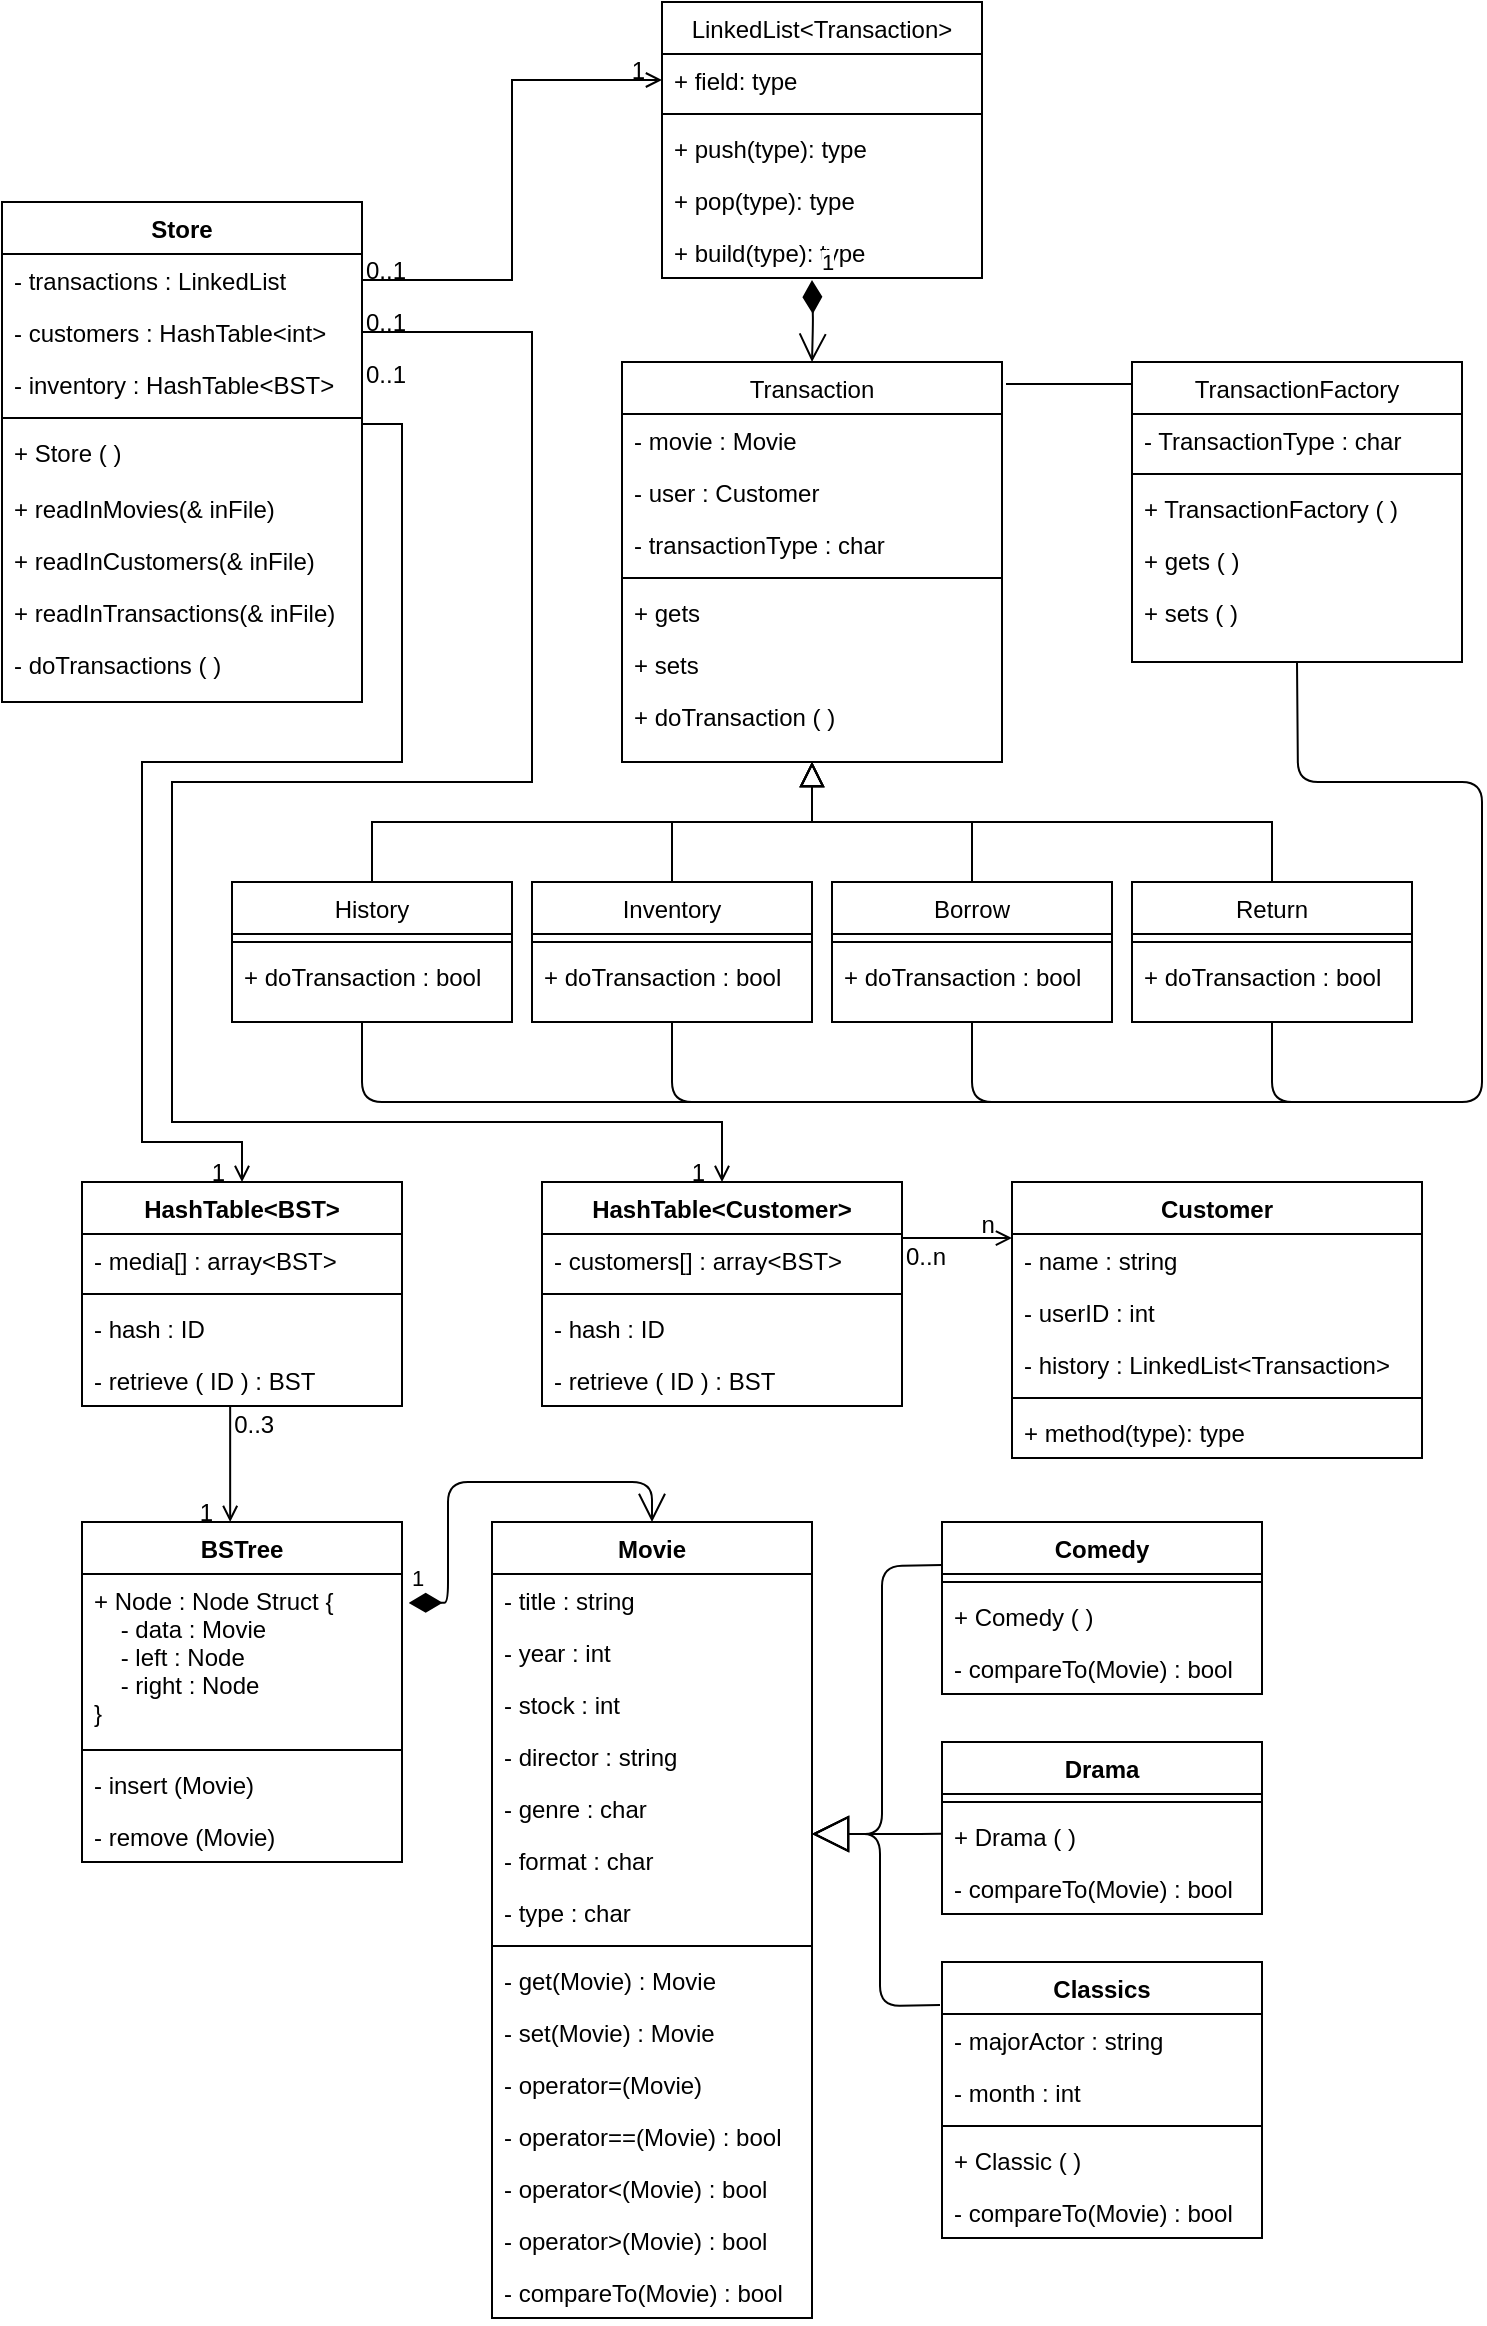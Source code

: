<mxfile version="12.7.4" type="github">
  <diagram id="C5RBs43oDa-KdzZeNtuy" name="Page-1">
    <mxGraphModel dx="985" dy="-503" grid="1" gridSize="10" guides="1" tooltips="1" connect="1" arrows="1" fold="1" page="1" pageScale="1" pageWidth="827" pageHeight="1169" math="0" shadow="0">
      <root>
        <mxCell id="WIyWlLk6GJQsqaUBKTNV-0" />
        <mxCell id="WIyWlLk6GJQsqaUBKTNV-1" parent="WIyWlLk6GJQsqaUBKTNV-0" />
        <mxCell id="VO69o7CRef01QfNxVuK8-0" value="Store" style="swimlane;fontStyle=1;align=center;verticalAlign=top;childLayout=stackLayout;horizontal=1;startSize=26;horizontalStack=0;resizeParent=1;resizeLast=0;collapsible=1;marginBottom=0;rounded=0;shadow=0;strokeWidth=1;" vertex="1" parent="WIyWlLk6GJQsqaUBKTNV-1">
          <mxGeometry x="60" y="1290" width="180" height="250" as="geometry">
            <mxRectangle x="230" y="140" width="160" height="26" as="alternateBounds" />
          </mxGeometry>
        </mxCell>
        <mxCell id="VO69o7CRef01QfNxVuK8-1" value="- transactions : LinkedList" style="text;align=left;verticalAlign=top;spacingLeft=4;spacingRight=4;overflow=hidden;rotatable=0;points=[[0,0.5],[1,0.5]];portConstraint=eastwest;" vertex="1" parent="VO69o7CRef01QfNxVuK8-0">
          <mxGeometry y="26" width="180" height="26" as="geometry" />
        </mxCell>
        <mxCell id="VO69o7CRef01QfNxVuK8-2" value="- customers : HashTable&lt;int&gt;" style="text;align=left;verticalAlign=top;spacingLeft=4;spacingRight=4;overflow=hidden;rotatable=0;points=[[0,0.5],[1,0.5]];portConstraint=eastwest;rounded=0;shadow=0;html=0;" vertex="1" parent="VO69o7CRef01QfNxVuK8-0">
          <mxGeometry y="52" width="180" height="26" as="geometry" />
        </mxCell>
        <mxCell id="VO69o7CRef01QfNxVuK8-3" value="- inventory : HashTable&lt;BST&gt;" style="text;align=left;verticalAlign=top;spacingLeft=4;spacingRight=4;overflow=hidden;rotatable=0;points=[[0,0.5],[1,0.5]];portConstraint=eastwest;rounded=0;shadow=0;html=0;" vertex="1" parent="VO69o7CRef01QfNxVuK8-0">
          <mxGeometry y="78" width="180" height="26" as="geometry" />
        </mxCell>
        <mxCell id="VO69o7CRef01QfNxVuK8-4" value="" style="line;html=1;strokeWidth=1;align=left;verticalAlign=middle;spacingTop=-1;spacingLeft=3;spacingRight=3;rotatable=0;labelPosition=right;points=[];portConstraint=eastwest;" vertex="1" parent="VO69o7CRef01QfNxVuK8-0">
          <mxGeometry y="104" width="180" height="8" as="geometry" />
        </mxCell>
        <mxCell id="VO69o7CRef01QfNxVuK8-5" value="+ Store ( )" style="text;align=left;verticalAlign=top;spacingLeft=4;spacingRight=4;overflow=hidden;rotatable=0;points=[[0,0.5],[1,0.5]];portConstraint=eastwest;" vertex="1" parent="VO69o7CRef01QfNxVuK8-0">
          <mxGeometry y="112" width="180" height="28" as="geometry" />
        </mxCell>
        <mxCell id="VO69o7CRef01QfNxVuK8-6" value="+ readInMovies(&amp; inFile)" style="text;strokeColor=none;fillColor=none;align=left;verticalAlign=top;spacingLeft=4;spacingRight=4;overflow=hidden;rotatable=0;points=[[0,0.5],[1,0.5]];portConstraint=eastwest;" vertex="1" parent="VO69o7CRef01QfNxVuK8-0">
          <mxGeometry y="140" width="180" height="26" as="geometry" />
        </mxCell>
        <mxCell id="VO69o7CRef01QfNxVuK8-7" value="+ readInCustomers(&amp; inFile)" style="text;strokeColor=none;fillColor=none;align=left;verticalAlign=top;spacingLeft=4;spacingRight=4;overflow=hidden;rotatable=0;points=[[0,0.5],[1,0.5]];portConstraint=eastwest;" vertex="1" parent="VO69o7CRef01QfNxVuK8-0">
          <mxGeometry y="166" width="180" height="26" as="geometry" />
        </mxCell>
        <mxCell id="VO69o7CRef01QfNxVuK8-8" value="+ readInTransactions(&amp; inFile)" style="text;strokeColor=none;fillColor=none;align=left;verticalAlign=top;spacingLeft=4;spacingRight=4;overflow=hidden;rotatable=0;points=[[0,0.5],[1,0.5]];portConstraint=eastwest;" vertex="1" parent="VO69o7CRef01QfNxVuK8-0">
          <mxGeometry y="192" width="180" height="26" as="geometry" />
        </mxCell>
        <mxCell id="VO69o7CRef01QfNxVuK8-9" value="- doTransactions ( )" style="text;strokeColor=none;fillColor=none;align=left;verticalAlign=top;spacingLeft=4;spacingRight=4;overflow=hidden;rotatable=0;points=[[0,0.5],[1,0.5]];portConstraint=eastwest;" vertex="1" parent="VO69o7CRef01QfNxVuK8-0">
          <mxGeometry y="218" width="180" height="26" as="geometry" />
        </mxCell>
        <mxCell id="VO69o7CRef01QfNxVuK8-10" value="History" style="swimlane;fontStyle=0;align=center;verticalAlign=top;childLayout=stackLayout;horizontal=1;startSize=26;horizontalStack=0;resizeParent=1;resizeLast=0;collapsible=1;marginBottom=0;rounded=0;shadow=0;strokeWidth=1;" vertex="1" parent="WIyWlLk6GJQsqaUBKTNV-1">
          <mxGeometry x="175" y="1630" width="140" height="70" as="geometry">
            <mxRectangle x="340" y="380" width="170" height="26" as="alternateBounds" />
          </mxGeometry>
        </mxCell>
        <mxCell id="VO69o7CRef01QfNxVuK8-11" value="" style="line;html=1;strokeWidth=1;align=left;verticalAlign=middle;spacingTop=-1;spacingLeft=3;spacingRight=3;rotatable=0;labelPosition=right;points=[];portConstraint=eastwest;" vertex="1" parent="VO69o7CRef01QfNxVuK8-10">
          <mxGeometry y="26" width="140" height="8" as="geometry" />
        </mxCell>
        <mxCell id="VO69o7CRef01QfNxVuK8-12" value="+ doTransaction : bool" style="text;strokeColor=none;fillColor=none;align=left;verticalAlign=top;spacingLeft=4;spacingRight=4;overflow=hidden;rotatable=0;points=[[0,0.5],[1,0.5]];portConstraint=eastwest;fontColor=#000000;" vertex="1" parent="VO69o7CRef01QfNxVuK8-10">
          <mxGeometry y="34" width="140" height="26" as="geometry" />
        </mxCell>
        <mxCell id="VO69o7CRef01QfNxVuK8-13" value="" style="endArrow=block;endSize=10;endFill=0;shadow=0;strokeWidth=1;rounded=0;edgeStyle=elbowEdgeStyle;elbow=vertical;exitX=0.5;exitY=0;exitDx=0;exitDy=0;entryX=0.5;entryY=1;entryDx=0;entryDy=0;" edge="1" parent="WIyWlLk6GJQsqaUBKTNV-1" source="VO69o7CRef01QfNxVuK8-10" target="VO69o7CRef01QfNxVuK8-14">
          <mxGeometry width="160" relative="1" as="geometry">
            <mxPoint x="250" y="1553" as="sourcePoint" />
            <mxPoint x="721" y="1631" as="targetPoint" />
            <Array as="points">
              <mxPoint x="350" y="1600" />
            </Array>
          </mxGeometry>
        </mxCell>
        <mxCell id="VO69o7CRef01QfNxVuK8-14" value="Transaction" style="swimlane;fontStyle=0;align=center;verticalAlign=top;childLayout=stackLayout;horizontal=1;startSize=26;horizontalStack=0;resizeParent=1;resizeLast=0;collapsible=1;marginBottom=0;rounded=0;shadow=0;strokeWidth=1;" vertex="1" parent="WIyWlLk6GJQsqaUBKTNV-1">
          <mxGeometry x="370" y="1370" width="190" height="200" as="geometry">
            <mxRectangle x="500" y="120" width="160" height="26" as="alternateBounds" />
          </mxGeometry>
        </mxCell>
        <mxCell id="VO69o7CRef01QfNxVuK8-15" value="- movie : Movie" style="text;strokeColor=none;fillColor=none;align=left;verticalAlign=top;spacingLeft=4;spacingRight=4;overflow=hidden;rotatable=0;points=[[0,0.5],[1,0.5]];portConstraint=eastwest;fontColor=#000000;" vertex="1" parent="VO69o7CRef01QfNxVuK8-14">
          <mxGeometry y="26" width="190" height="26" as="geometry" />
        </mxCell>
        <mxCell id="VO69o7CRef01QfNxVuK8-16" value="- user : Customer" style="text;strokeColor=none;fillColor=none;align=left;verticalAlign=top;spacingLeft=4;spacingRight=4;overflow=hidden;rotatable=0;points=[[0,0.5],[1,0.5]];portConstraint=eastwest;fontColor=#000000;" vertex="1" parent="VO69o7CRef01QfNxVuK8-14">
          <mxGeometry y="52" width="190" height="26" as="geometry" />
        </mxCell>
        <mxCell id="VO69o7CRef01QfNxVuK8-17" value="- transactionType : char" style="text;strokeColor=none;fillColor=none;align=left;verticalAlign=top;spacingLeft=4;spacingRight=4;overflow=hidden;rotatable=0;points=[[0,0.5],[1,0.5]];portConstraint=eastwest;fontColor=#000000;" vertex="1" parent="VO69o7CRef01QfNxVuK8-14">
          <mxGeometry y="78" width="190" height="26" as="geometry" />
        </mxCell>
        <mxCell id="VO69o7CRef01QfNxVuK8-18" value="" style="line;html=1;strokeWidth=1;align=left;verticalAlign=middle;spacingTop=-1;spacingLeft=3;spacingRight=3;rotatable=0;labelPosition=right;points=[];portConstraint=eastwest;" vertex="1" parent="VO69o7CRef01QfNxVuK8-14">
          <mxGeometry y="104" width="190" height="8" as="geometry" />
        </mxCell>
        <mxCell id="VO69o7CRef01QfNxVuK8-19" value="+ gets" style="text;strokeColor=none;fillColor=none;align=left;verticalAlign=top;spacingLeft=4;spacingRight=4;overflow=hidden;rotatable=0;points=[[0,0.5],[1,0.5]];portConstraint=eastwest;" vertex="1" parent="VO69o7CRef01QfNxVuK8-14">
          <mxGeometry y="112" width="190" height="26" as="geometry" />
        </mxCell>
        <mxCell id="VO69o7CRef01QfNxVuK8-20" value="+ sets" style="text;strokeColor=none;fillColor=none;align=left;verticalAlign=top;spacingLeft=4;spacingRight=4;overflow=hidden;rotatable=0;points=[[0,0.5],[1,0.5]];portConstraint=eastwest;" vertex="1" parent="VO69o7CRef01QfNxVuK8-14">
          <mxGeometry y="138" width="190" height="26" as="geometry" />
        </mxCell>
        <mxCell id="VO69o7CRef01QfNxVuK8-21" value="+ doTransaction ( )" style="text;strokeColor=none;fillColor=none;align=left;verticalAlign=top;spacingLeft=4;spacingRight=4;overflow=hidden;rotatable=0;points=[[0,0.5],[1,0.5]];portConstraint=eastwest;" vertex="1" parent="VO69o7CRef01QfNxVuK8-14">
          <mxGeometry y="164" width="190" height="26" as="geometry" />
        </mxCell>
        <mxCell id="VO69o7CRef01QfNxVuK8-22" value="" style="endArrow=open;shadow=0;strokeWidth=1;strokeColor=#000000;rounded=0;endFill=1;edgeStyle=orthogonalEdgeStyle;elbow=vertical;entryX=0;entryY=0.5;entryDx=0;entryDy=0;exitX=1;exitY=0.5;exitDx=0;exitDy=0;" edge="1" parent="WIyWlLk6GJQsqaUBKTNV-1" source="VO69o7CRef01QfNxVuK8-1" target="VO69o7CRef01QfNxVuK8-26">
          <mxGeometry x="0.5" y="41" relative="1" as="geometry">
            <mxPoint x="420" y="1372" as="sourcePoint" />
            <mxPoint x="580" y="1372" as="targetPoint" />
            <mxPoint x="-40" y="32" as="offset" />
          </mxGeometry>
        </mxCell>
        <mxCell id="VO69o7CRef01QfNxVuK8-23" value="0..1" style="resizable=0;align=left;verticalAlign=bottom;labelBackgroundColor=none;fontSize=12;" connectable="0" vertex="1" parent="VO69o7CRef01QfNxVuK8-22">
          <mxGeometry x="-1" relative="1" as="geometry">
            <mxPoint y="4" as="offset" />
          </mxGeometry>
        </mxCell>
        <mxCell id="VO69o7CRef01QfNxVuK8-24" value="1" style="resizable=0;align=right;verticalAlign=bottom;labelBackgroundColor=none;fontSize=12;" connectable="0" vertex="1" parent="VO69o7CRef01QfNxVuK8-22">
          <mxGeometry x="1" relative="1" as="geometry">
            <mxPoint x="-7" y="4" as="offset" />
          </mxGeometry>
        </mxCell>
        <mxCell id="VO69o7CRef01QfNxVuK8-25" value="LinkedList&lt;Transaction&gt;" style="swimlane;fontStyle=0;align=center;verticalAlign=top;childLayout=stackLayout;horizontal=1;startSize=26;horizontalStack=0;resizeParent=1;resizeParentMax=0;resizeLast=0;collapsible=1;marginBottom=0;" vertex="1" parent="WIyWlLk6GJQsqaUBKTNV-1">
          <mxGeometry x="390" y="1190" width="160" height="138" as="geometry" />
        </mxCell>
        <mxCell id="VO69o7CRef01QfNxVuK8-26" value="+ field: type" style="text;strokeColor=none;fillColor=none;align=left;verticalAlign=top;spacingLeft=4;spacingRight=4;overflow=hidden;rotatable=0;points=[[0,0.5],[1,0.5]];portConstraint=eastwest;" vertex="1" parent="VO69o7CRef01QfNxVuK8-25">
          <mxGeometry y="26" width="160" height="26" as="geometry" />
        </mxCell>
        <mxCell id="VO69o7CRef01QfNxVuK8-27" value="" style="line;strokeWidth=1;fillColor=none;align=left;verticalAlign=middle;spacingTop=-1;spacingLeft=3;spacingRight=3;rotatable=0;labelPosition=right;points=[];portConstraint=eastwest;" vertex="1" parent="VO69o7CRef01QfNxVuK8-25">
          <mxGeometry y="52" width="160" height="8" as="geometry" />
        </mxCell>
        <mxCell id="VO69o7CRef01QfNxVuK8-28" value="+ push(type): type" style="text;strokeColor=none;fillColor=none;align=left;verticalAlign=top;spacingLeft=4;spacingRight=4;overflow=hidden;rotatable=0;points=[[0,0.5],[1,0.5]];portConstraint=eastwest;" vertex="1" parent="VO69o7CRef01QfNxVuK8-25">
          <mxGeometry y="60" width="160" height="26" as="geometry" />
        </mxCell>
        <mxCell id="VO69o7CRef01QfNxVuK8-29" value="+ pop(type): type" style="text;strokeColor=none;fillColor=none;align=left;verticalAlign=top;spacingLeft=4;spacingRight=4;overflow=hidden;rotatable=0;points=[[0,0.5],[1,0.5]];portConstraint=eastwest;" vertex="1" parent="VO69o7CRef01QfNxVuK8-25">
          <mxGeometry y="86" width="160" height="26" as="geometry" />
        </mxCell>
        <mxCell id="VO69o7CRef01QfNxVuK8-30" value="+ build(type): type" style="text;strokeColor=none;fillColor=none;align=left;verticalAlign=top;spacingLeft=4;spacingRight=4;overflow=hidden;rotatable=0;points=[[0,0.5],[1,0.5]];portConstraint=eastwest;" vertex="1" parent="VO69o7CRef01QfNxVuK8-25">
          <mxGeometry y="112" width="160" height="26" as="geometry" />
        </mxCell>
        <mxCell id="VO69o7CRef01QfNxVuK8-31" value="Inventory" style="swimlane;fontStyle=0;align=center;verticalAlign=top;childLayout=stackLayout;horizontal=1;startSize=26;horizontalStack=0;resizeParent=1;resizeLast=0;collapsible=1;marginBottom=0;rounded=0;shadow=0;strokeWidth=1;" vertex="1" parent="WIyWlLk6GJQsqaUBKTNV-1">
          <mxGeometry x="325" y="1630" width="140" height="70" as="geometry">
            <mxRectangle x="340" y="380" width="170" height="26" as="alternateBounds" />
          </mxGeometry>
        </mxCell>
        <mxCell id="VO69o7CRef01QfNxVuK8-32" value="" style="line;html=1;strokeWidth=1;align=left;verticalAlign=middle;spacingTop=-1;spacingLeft=3;spacingRight=3;rotatable=0;labelPosition=right;points=[];portConstraint=eastwest;" vertex="1" parent="VO69o7CRef01QfNxVuK8-31">
          <mxGeometry y="26" width="140" height="8" as="geometry" />
        </mxCell>
        <mxCell id="VO69o7CRef01QfNxVuK8-33" value="+ doTransaction : bool" style="text;strokeColor=none;fillColor=none;align=left;verticalAlign=top;spacingLeft=4;spacingRight=4;overflow=hidden;rotatable=0;points=[[0,0.5],[1,0.5]];portConstraint=eastwest;fontColor=#000000;" vertex="1" parent="VO69o7CRef01QfNxVuK8-31">
          <mxGeometry y="34" width="140" height="26" as="geometry" />
        </mxCell>
        <mxCell id="VO69o7CRef01QfNxVuK8-34" value="Borrow" style="swimlane;fontStyle=0;align=center;verticalAlign=top;childLayout=stackLayout;horizontal=1;startSize=26;horizontalStack=0;resizeParent=1;resizeLast=0;collapsible=1;marginBottom=0;rounded=0;shadow=0;strokeWidth=1;" vertex="1" parent="WIyWlLk6GJQsqaUBKTNV-1">
          <mxGeometry x="475" y="1630" width="140" height="70" as="geometry">
            <mxRectangle x="340" y="380" width="170" height="26" as="alternateBounds" />
          </mxGeometry>
        </mxCell>
        <mxCell id="VO69o7CRef01QfNxVuK8-35" value="" style="line;html=1;strokeWidth=1;align=left;verticalAlign=middle;spacingTop=-1;spacingLeft=3;spacingRight=3;rotatable=0;labelPosition=right;points=[];portConstraint=eastwest;" vertex="1" parent="VO69o7CRef01QfNxVuK8-34">
          <mxGeometry y="26" width="140" height="8" as="geometry" />
        </mxCell>
        <mxCell id="VO69o7CRef01QfNxVuK8-36" value="+ doTransaction : bool" style="text;strokeColor=none;fillColor=none;align=left;verticalAlign=top;spacingLeft=4;spacingRight=4;overflow=hidden;rotatable=0;points=[[0,0.5],[1,0.5]];portConstraint=eastwest;fontColor=#000000;" vertex="1" parent="VO69o7CRef01QfNxVuK8-34">
          <mxGeometry y="34" width="140" height="26" as="geometry" />
        </mxCell>
        <mxCell id="VO69o7CRef01QfNxVuK8-37" value="Return" style="swimlane;fontStyle=0;align=center;verticalAlign=top;childLayout=stackLayout;horizontal=1;startSize=26;horizontalStack=0;resizeParent=1;resizeLast=0;collapsible=1;marginBottom=0;rounded=0;shadow=0;strokeWidth=1;" vertex="1" parent="WIyWlLk6GJQsqaUBKTNV-1">
          <mxGeometry x="625" y="1630" width="140" height="70" as="geometry">
            <mxRectangle x="340" y="380" width="170" height="26" as="alternateBounds" />
          </mxGeometry>
        </mxCell>
        <mxCell id="VO69o7CRef01QfNxVuK8-38" value="" style="line;html=1;strokeWidth=1;align=left;verticalAlign=middle;spacingTop=-1;spacingLeft=3;spacingRight=3;rotatable=0;labelPosition=right;points=[];portConstraint=eastwest;" vertex="1" parent="VO69o7CRef01QfNxVuK8-37">
          <mxGeometry y="26" width="140" height="8" as="geometry" />
        </mxCell>
        <mxCell id="VO69o7CRef01QfNxVuK8-39" value="+ doTransaction : bool" style="text;strokeColor=none;fillColor=none;align=left;verticalAlign=top;spacingLeft=4;spacingRight=4;overflow=hidden;rotatable=0;points=[[0,0.5],[1,0.5]];portConstraint=eastwest;fontColor=#000000;" vertex="1" parent="VO69o7CRef01QfNxVuK8-37">
          <mxGeometry y="34" width="140" height="26" as="geometry" />
        </mxCell>
        <mxCell id="VO69o7CRef01QfNxVuK8-40" value="" style="endArrow=block;endSize=10;endFill=0;shadow=0;strokeWidth=1;rounded=0;edgeStyle=elbowEdgeStyle;elbow=vertical;exitX=0.5;exitY=0;exitDx=0;exitDy=0;entryX=0.5;entryY=1;entryDx=0;entryDy=0;" edge="1" parent="WIyWlLk6GJQsqaUBKTNV-1" source="VO69o7CRef01QfNxVuK8-34" target="VO69o7CRef01QfNxVuK8-14">
          <mxGeometry width="160" relative="1" as="geometry">
            <mxPoint x="255" y="1820" as="sourcePoint" />
            <mxPoint x="470" y="1710" as="targetPoint" />
            <Array as="points">
              <mxPoint x="500" y="1600" />
            </Array>
          </mxGeometry>
        </mxCell>
        <mxCell id="VO69o7CRef01QfNxVuK8-41" value="" style="endArrow=block;endSize=10;endFill=0;shadow=0;strokeWidth=1;rounded=0;edgeStyle=elbowEdgeStyle;elbow=vertical;exitX=0.5;exitY=0;exitDx=0;exitDy=0;entryX=0.5;entryY=1;entryDx=0;entryDy=0;" edge="1" parent="WIyWlLk6GJQsqaUBKTNV-1" source="VO69o7CRef01QfNxVuK8-31" target="VO69o7CRef01QfNxVuK8-14">
          <mxGeometry width="160" relative="1" as="geometry">
            <mxPoint x="340" y="1810" as="sourcePoint" />
            <mxPoint x="565" y="1700" as="targetPoint" />
            <Array as="points">
              <mxPoint x="430" y="1600" />
            </Array>
          </mxGeometry>
        </mxCell>
        <mxCell id="VO69o7CRef01QfNxVuK8-42" value="" style="endArrow=block;endSize=10;endFill=0;shadow=0;strokeWidth=1;rounded=0;edgeStyle=elbowEdgeStyle;elbow=vertical;entryX=0.5;entryY=1;entryDx=0;entryDy=0;" edge="1" parent="WIyWlLk6GJQsqaUBKTNV-1" source="VO69o7CRef01QfNxVuK8-37" target="VO69o7CRef01QfNxVuK8-14">
          <mxGeometry width="160" relative="1" as="geometry">
            <mxPoint x="490" y="1810" as="sourcePoint" />
            <mxPoint x="565" y="1700" as="targetPoint" />
            <Array as="points">
              <mxPoint x="570" y="1600" />
            </Array>
          </mxGeometry>
        </mxCell>
        <mxCell id="VO69o7CRef01QfNxVuK8-43" value="TransactionFactory" style="swimlane;fontStyle=0;align=center;verticalAlign=top;childLayout=stackLayout;horizontal=1;startSize=26;horizontalStack=0;resizeParent=1;resizeLast=0;collapsible=1;marginBottom=0;rounded=0;shadow=0;strokeWidth=1;" vertex="1" parent="WIyWlLk6GJQsqaUBKTNV-1">
          <mxGeometry x="625" y="1370" width="165" height="150" as="geometry">
            <mxRectangle x="500" y="120" width="160" height="26" as="alternateBounds" />
          </mxGeometry>
        </mxCell>
        <mxCell id="VO69o7CRef01QfNxVuK8-44" value="- TransactionType : char" style="text;strokeColor=none;fillColor=none;align=left;verticalAlign=top;spacingLeft=4;spacingRight=4;overflow=hidden;rotatable=0;points=[[0,0.5],[1,0.5]];portConstraint=eastwest;fontColor=#000000;" vertex="1" parent="VO69o7CRef01QfNxVuK8-43">
          <mxGeometry y="26" width="165" height="26" as="geometry" />
        </mxCell>
        <mxCell id="VO69o7CRef01QfNxVuK8-45" value="" style="line;html=1;strokeWidth=1;align=left;verticalAlign=middle;spacingTop=-1;spacingLeft=3;spacingRight=3;rotatable=0;labelPosition=right;points=[];portConstraint=eastwest;" vertex="1" parent="VO69o7CRef01QfNxVuK8-43">
          <mxGeometry y="52" width="165" height="8" as="geometry" />
        </mxCell>
        <mxCell id="VO69o7CRef01QfNxVuK8-46" value="+ TransactionFactory ( )" style="text;strokeColor=none;fillColor=none;align=left;verticalAlign=top;spacingLeft=4;spacingRight=4;overflow=hidden;rotatable=0;points=[[0,0.5],[1,0.5]];portConstraint=eastwest;" vertex="1" parent="VO69o7CRef01QfNxVuK8-43">
          <mxGeometry y="60" width="165" height="26" as="geometry" />
        </mxCell>
        <mxCell id="VO69o7CRef01QfNxVuK8-47" value="+ gets ( ) " style="text;strokeColor=none;fillColor=none;align=left;verticalAlign=top;spacingLeft=4;spacingRight=4;overflow=hidden;rotatable=0;points=[[0,0.5],[1,0.5]];portConstraint=eastwest;" vertex="1" parent="VO69o7CRef01QfNxVuK8-43">
          <mxGeometry y="86" width="165" height="26" as="geometry" />
        </mxCell>
        <mxCell id="VO69o7CRef01QfNxVuK8-48" value="+ sets ( ) " style="text;strokeColor=none;fillColor=none;align=left;verticalAlign=top;spacingLeft=4;spacingRight=4;overflow=hidden;rotatable=0;points=[[0,0.5],[1,0.5]];portConstraint=eastwest;" vertex="1" parent="VO69o7CRef01QfNxVuK8-43">
          <mxGeometry y="112" width="165" height="26" as="geometry" />
        </mxCell>
        <mxCell id="VO69o7CRef01QfNxVuK8-49" value="1" style="endArrow=open;html=1;endSize=12;startArrow=diamondThin;startSize=14;startFill=1;edgeStyle=orthogonalEdgeStyle;align=left;verticalAlign=bottom;fontColor=#000000;entryX=0.5;entryY=0;entryDx=0;entryDy=0;" edge="1" parent="WIyWlLk6GJQsqaUBKTNV-1" target="VO69o7CRef01QfNxVuK8-14">
          <mxGeometry x="-1" y="3" relative="1" as="geometry">
            <mxPoint x="465" y="1329" as="sourcePoint" />
            <mxPoint x="580" y="1440" as="targetPoint" />
          </mxGeometry>
        </mxCell>
        <mxCell id="VO69o7CRef01QfNxVuK8-50" value="" style="endArrow=none;html=1;fontColor=#000000;exitX=0.5;exitY=1;exitDx=0;exitDy=0;entryX=0.5;entryY=1;entryDx=0;entryDy=0;endFill=0;" edge="1" parent="WIyWlLk6GJQsqaUBKTNV-1" source="VO69o7CRef01QfNxVuK8-37" target="VO69o7CRef01QfNxVuK8-43">
          <mxGeometry width="50" height="50" relative="1" as="geometry">
            <mxPoint x="480" y="1750" as="sourcePoint" />
            <mxPoint x="530" y="1700" as="targetPoint" />
            <Array as="points">
              <mxPoint x="695" y="1740" />
              <mxPoint x="800" y="1740" />
              <mxPoint x="800" y="1580" />
              <mxPoint x="750" y="1580" />
              <mxPoint x="708" y="1580" />
            </Array>
          </mxGeometry>
        </mxCell>
        <mxCell id="VO69o7CRef01QfNxVuK8-51" value="" style="endArrow=none;html=1;fontColor=#000000;exitX=0.5;exitY=1;exitDx=0;exitDy=0;" edge="1" parent="WIyWlLk6GJQsqaUBKTNV-1" source="VO69o7CRef01QfNxVuK8-34">
          <mxGeometry width="50" height="50" relative="1" as="geometry">
            <mxPoint x="480" y="1750" as="sourcePoint" />
            <mxPoint x="720" y="1740" as="targetPoint" />
            <Array as="points">
              <mxPoint x="545" y="1740" />
            </Array>
          </mxGeometry>
        </mxCell>
        <mxCell id="VO69o7CRef01QfNxVuK8-52" value="" style="endArrow=none;html=1;fontColor=#000000;exitX=0.5;exitY=1;exitDx=0;exitDy=0;" edge="1" parent="WIyWlLk6GJQsqaUBKTNV-1" source="VO69o7CRef01QfNxVuK8-31">
          <mxGeometry width="50" height="50" relative="1" as="geometry">
            <mxPoint x="400" y="1840" as="sourcePoint" />
            <mxPoint x="570" y="1740" as="targetPoint" />
            <Array as="points">
              <mxPoint x="395" y="1740" />
              <mxPoint x="480" y="1740" />
            </Array>
          </mxGeometry>
        </mxCell>
        <mxCell id="VO69o7CRef01QfNxVuK8-53" value="" style="endArrow=none;html=1;fontColor=#000000;" edge="1" parent="WIyWlLk6GJQsqaUBKTNV-1">
          <mxGeometry width="50" height="50" relative="1" as="geometry">
            <mxPoint x="240" y="1700" as="sourcePoint" />
            <mxPoint x="415" y="1740" as="targetPoint" />
            <Array as="points">
              <mxPoint x="240" y="1740" />
            </Array>
          </mxGeometry>
        </mxCell>
        <mxCell id="VO69o7CRef01QfNxVuK8-54" value="" style="endArrow=none;html=1;fontColor=#000000;entryX=0;entryY=0.073;entryDx=0;entryDy=0;entryPerimeter=0;" edge="1" parent="WIyWlLk6GJQsqaUBKTNV-1" target="VO69o7CRef01QfNxVuK8-43">
          <mxGeometry width="50" height="50" relative="1" as="geometry">
            <mxPoint x="562" y="1381" as="sourcePoint" />
            <mxPoint x="530" y="1520" as="targetPoint" />
          </mxGeometry>
        </mxCell>
        <mxCell id="VO69o7CRef01QfNxVuK8-55" value="BSTree" style="swimlane;fontStyle=1;align=center;verticalAlign=top;childLayout=stackLayout;horizontal=1;startSize=26;horizontalStack=0;resizeParent=1;resizeParentMax=0;resizeLast=0;collapsible=1;marginBottom=0;" vertex="1" parent="WIyWlLk6GJQsqaUBKTNV-1">
          <mxGeometry x="100" y="1950" width="160" height="170" as="geometry" />
        </mxCell>
        <mxCell id="VO69o7CRef01QfNxVuK8-56" value="+ Node : Node Struct {&#xa;    - data : Movie&#xa;    - left : Node&#xa;    - right : Node&#xa;}" style="text;strokeColor=none;fillColor=none;align=left;verticalAlign=top;spacingLeft=4;spacingRight=4;overflow=hidden;rotatable=0;points=[[0,0.5],[1,0.5]];portConstraint=eastwest;" vertex="1" parent="VO69o7CRef01QfNxVuK8-55">
          <mxGeometry y="26" width="160" height="84" as="geometry" />
        </mxCell>
        <mxCell id="VO69o7CRef01QfNxVuK8-57" value="" style="line;strokeWidth=1;fillColor=none;align=left;verticalAlign=middle;spacingTop=-1;spacingLeft=3;spacingRight=3;rotatable=0;labelPosition=right;points=[];portConstraint=eastwest;" vertex="1" parent="VO69o7CRef01QfNxVuK8-55">
          <mxGeometry y="110" width="160" height="8" as="geometry" />
        </mxCell>
        <mxCell id="VO69o7CRef01QfNxVuK8-58" value="- insert (Movie)" style="text;strokeColor=none;fillColor=none;align=left;verticalAlign=top;spacingLeft=4;spacingRight=4;overflow=hidden;rotatable=0;points=[[0,0.5],[1,0.5]];portConstraint=eastwest;" vertex="1" parent="VO69o7CRef01QfNxVuK8-55">
          <mxGeometry y="118" width="160" height="26" as="geometry" />
        </mxCell>
        <mxCell id="VO69o7CRef01QfNxVuK8-59" value="- remove (Movie)" style="text;strokeColor=none;fillColor=none;align=left;verticalAlign=top;spacingLeft=4;spacingRight=4;overflow=hidden;rotatable=0;points=[[0,0.5],[1,0.5]];portConstraint=eastwest;" vertex="1" parent="VO69o7CRef01QfNxVuK8-55">
          <mxGeometry y="144" width="160" height="26" as="geometry" />
        </mxCell>
        <mxCell id="VO69o7CRef01QfNxVuK8-60" value="HashTable&lt;BST&gt;" style="swimlane;fontStyle=1;align=center;verticalAlign=top;childLayout=stackLayout;horizontal=1;startSize=26;horizontalStack=0;resizeParent=1;resizeParentMax=0;resizeLast=0;collapsible=1;marginBottom=0;" vertex="1" parent="WIyWlLk6GJQsqaUBKTNV-1">
          <mxGeometry x="100" y="1780" width="160" height="112" as="geometry" />
        </mxCell>
        <mxCell id="VO69o7CRef01QfNxVuK8-61" value="- media[] : array&lt;BST&gt;" style="text;strokeColor=none;fillColor=none;align=left;verticalAlign=top;spacingLeft=4;spacingRight=4;overflow=hidden;rotatable=0;points=[[0,0.5],[1,0.5]];portConstraint=eastwest;" vertex="1" parent="VO69o7CRef01QfNxVuK8-60">
          <mxGeometry y="26" width="160" height="26" as="geometry" />
        </mxCell>
        <mxCell id="VO69o7CRef01QfNxVuK8-62" value="" style="line;strokeWidth=1;fillColor=none;align=left;verticalAlign=middle;spacingTop=-1;spacingLeft=3;spacingRight=3;rotatable=0;labelPosition=right;points=[];portConstraint=eastwest;" vertex="1" parent="VO69o7CRef01QfNxVuK8-60">
          <mxGeometry y="52" width="160" height="8" as="geometry" />
        </mxCell>
        <mxCell id="VO69o7CRef01QfNxVuK8-63" value="- hash : ID" style="text;strokeColor=none;fillColor=none;align=left;verticalAlign=top;spacingLeft=4;spacingRight=4;overflow=hidden;rotatable=0;points=[[0,0.5],[1,0.5]];portConstraint=eastwest;" vertex="1" parent="VO69o7CRef01QfNxVuK8-60">
          <mxGeometry y="60" width="160" height="26" as="geometry" />
        </mxCell>
        <mxCell id="VO69o7CRef01QfNxVuK8-64" value="- retrieve ( ID ) : BST" style="text;strokeColor=none;fillColor=none;align=left;verticalAlign=top;spacingLeft=4;spacingRight=4;overflow=hidden;rotatable=0;points=[[0,0.5],[1,0.5]];portConstraint=eastwest;" vertex="1" parent="VO69o7CRef01QfNxVuK8-60">
          <mxGeometry y="86" width="160" height="26" as="geometry" />
        </mxCell>
        <mxCell id="VO69o7CRef01QfNxVuK8-65" value="Movie" style="swimlane;fontStyle=1;align=center;verticalAlign=top;childLayout=stackLayout;horizontal=1;startSize=26;horizontalStack=0;resizeParent=1;resizeParentMax=0;resizeLast=0;collapsible=1;marginBottom=0;" vertex="1" parent="WIyWlLk6GJQsqaUBKTNV-1">
          <mxGeometry x="305" y="1950" width="160" height="398" as="geometry" />
        </mxCell>
        <mxCell id="VO69o7CRef01QfNxVuK8-66" value="- title : string" style="text;strokeColor=none;fillColor=none;align=left;verticalAlign=top;spacingLeft=4;spacingRight=4;overflow=hidden;rotatable=0;points=[[0,0.5],[1,0.5]];portConstraint=eastwest;fontColor=#000000;" vertex="1" parent="VO69o7CRef01QfNxVuK8-65">
          <mxGeometry y="26" width="160" height="26" as="geometry" />
        </mxCell>
        <mxCell id="VO69o7CRef01QfNxVuK8-67" value="- year : int" style="text;strokeColor=none;fillColor=none;align=left;verticalAlign=top;spacingLeft=4;spacingRight=4;overflow=hidden;rotatable=0;points=[[0,0.5],[1,0.5]];portConstraint=eastwest;fontColor=#000000;" vertex="1" parent="VO69o7CRef01QfNxVuK8-65">
          <mxGeometry y="52" width="160" height="26" as="geometry" />
        </mxCell>
        <mxCell id="VO69o7CRef01QfNxVuK8-68" value="- stock : int" style="text;strokeColor=none;fillColor=none;align=left;verticalAlign=top;spacingLeft=4;spacingRight=4;overflow=hidden;rotatable=0;points=[[0,0.5],[1,0.5]];portConstraint=eastwest;fontColor=#000000;" vertex="1" parent="VO69o7CRef01QfNxVuK8-65">
          <mxGeometry y="78" width="160" height="26" as="geometry" />
        </mxCell>
        <mxCell id="VO69o7CRef01QfNxVuK8-69" value="- director : string" style="text;strokeColor=none;fillColor=none;align=left;verticalAlign=top;spacingLeft=4;spacingRight=4;overflow=hidden;rotatable=0;points=[[0,0.5],[1,0.5]];portConstraint=eastwest;fontColor=#000000;" vertex="1" parent="VO69o7CRef01QfNxVuK8-65">
          <mxGeometry y="104" width="160" height="26" as="geometry" />
        </mxCell>
        <mxCell id="VO69o7CRef01QfNxVuK8-70" value="- genre : char" style="text;strokeColor=none;fillColor=none;align=left;verticalAlign=top;spacingLeft=4;spacingRight=4;overflow=hidden;rotatable=0;points=[[0,0.5],[1,0.5]];portConstraint=eastwest;fontColor=#000000;" vertex="1" parent="VO69o7CRef01QfNxVuK8-65">
          <mxGeometry y="130" width="160" height="26" as="geometry" />
        </mxCell>
        <mxCell id="VO69o7CRef01QfNxVuK8-71" value="- format : char" style="text;strokeColor=none;fillColor=none;align=left;verticalAlign=top;spacingLeft=4;spacingRight=4;overflow=hidden;rotatable=0;points=[[0,0.5],[1,0.5]];portConstraint=eastwest;fontColor=#000000;" vertex="1" parent="VO69o7CRef01QfNxVuK8-65">
          <mxGeometry y="156" width="160" height="26" as="geometry" />
        </mxCell>
        <mxCell id="VO69o7CRef01QfNxVuK8-72" value="- type : char" style="text;strokeColor=none;fillColor=none;align=left;verticalAlign=top;spacingLeft=4;spacingRight=4;overflow=hidden;rotatable=0;points=[[0,0.5],[1,0.5]];portConstraint=eastwest;fontColor=#000000;" vertex="1" parent="VO69o7CRef01QfNxVuK8-65">
          <mxGeometry y="182" width="160" height="26" as="geometry" />
        </mxCell>
        <mxCell id="VO69o7CRef01QfNxVuK8-73" value="" style="line;strokeWidth=1;fillColor=none;align=left;verticalAlign=middle;spacingTop=-1;spacingLeft=3;spacingRight=3;rotatable=0;labelPosition=right;points=[];portConstraint=eastwest;" vertex="1" parent="VO69o7CRef01QfNxVuK8-65">
          <mxGeometry y="208" width="160" height="8" as="geometry" />
        </mxCell>
        <mxCell id="VO69o7CRef01QfNxVuK8-74" value="- get(Movie) : Movie" style="text;strokeColor=none;fillColor=none;align=left;verticalAlign=top;spacingLeft=4;spacingRight=4;overflow=hidden;rotatable=0;points=[[0,0.5],[1,0.5]];portConstraint=eastwest;" vertex="1" parent="VO69o7CRef01QfNxVuK8-65">
          <mxGeometry y="216" width="160" height="26" as="geometry" />
        </mxCell>
        <mxCell id="VO69o7CRef01QfNxVuK8-75" value="- set(Movie) : Movie" style="text;strokeColor=none;fillColor=none;align=left;verticalAlign=top;spacingLeft=4;spacingRight=4;overflow=hidden;rotatable=0;points=[[0,0.5],[1,0.5]];portConstraint=eastwest;" vertex="1" parent="VO69o7CRef01QfNxVuK8-65">
          <mxGeometry y="242" width="160" height="26" as="geometry" />
        </mxCell>
        <mxCell id="VO69o7CRef01QfNxVuK8-76" value="- operator=(Movie) " style="text;strokeColor=none;fillColor=none;align=left;verticalAlign=top;spacingLeft=4;spacingRight=4;overflow=hidden;rotatable=0;points=[[0,0.5],[1,0.5]];portConstraint=eastwest;" vertex="1" parent="VO69o7CRef01QfNxVuK8-65">
          <mxGeometry y="268" width="160" height="26" as="geometry" />
        </mxCell>
        <mxCell id="VO69o7CRef01QfNxVuK8-77" value="- operator==(Movie) : bool" style="text;strokeColor=none;fillColor=none;align=left;verticalAlign=top;spacingLeft=4;spacingRight=4;overflow=hidden;rotatable=0;points=[[0,0.5],[1,0.5]];portConstraint=eastwest;" vertex="1" parent="VO69o7CRef01QfNxVuK8-65">
          <mxGeometry y="294" width="160" height="26" as="geometry" />
        </mxCell>
        <mxCell id="VO69o7CRef01QfNxVuK8-78" value="- operator&lt;(Movie) : bool" style="text;strokeColor=none;fillColor=none;align=left;verticalAlign=top;spacingLeft=4;spacingRight=4;overflow=hidden;rotatable=0;points=[[0,0.5],[1,0.5]];portConstraint=eastwest;" vertex="1" parent="VO69o7CRef01QfNxVuK8-65">
          <mxGeometry y="320" width="160" height="26" as="geometry" />
        </mxCell>
        <mxCell id="VO69o7CRef01QfNxVuK8-79" value="- operator&gt;(Movie) : bool" style="text;strokeColor=none;fillColor=none;align=left;verticalAlign=top;spacingLeft=4;spacingRight=4;overflow=hidden;rotatable=0;points=[[0,0.5],[1,0.5]];portConstraint=eastwest;" vertex="1" parent="VO69o7CRef01QfNxVuK8-65">
          <mxGeometry y="346" width="160" height="26" as="geometry" />
        </mxCell>
        <mxCell id="VO69o7CRef01QfNxVuK8-80" value="- compareTo(Movie) : bool" style="text;strokeColor=none;fillColor=none;align=left;verticalAlign=top;spacingLeft=4;spacingRight=4;overflow=hidden;rotatable=0;points=[[0,0.5],[1,0.5]];portConstraint=eastwest;" vertex="1" parent="VO69o7CRef01QfNxVuK8-65">
          <mxGeometry y="372" width="160" height="26" as="geometry" />
        </mxCell>
        <mxCell id="VO69o7CRef01QfNxVuK8-81" value="Comedy" style="swimlane;fontStyle=1;align=center;verticalAlign=top;childLayout=stackLayout;horizontal=1;startSize=26;horizontalStack=0;resizeParent=1;resizeParentMax=0;resizeLast=0;collapsible=1;marginBottom=0;" vertex="1" parent="WIyWlLk6GJQsqaUBKTNV-1">
          <mxGeometry x="530" y="1950" width="160" height="86" as="geometry" />
        </mxCell>
        <mxCell id="VO69o7CRef01QfNxVuK8-82" value="" style="line;strokeWidth=1;fillColor=none;align=left;verticalAlign=middle;spacingTop=-1;spacingLeft=3;spacingRight=3;rotatable=0;labelPosition=right;points=[];portConstraint=eastwest;" vertex="1" parent="VO69o7CRef01QfNxVuK8-81">
          <mxGeometry y="26" width="160" height="8" as="geometry" />
        </mxCell>
        <mxCell id="VO69o7CRef01QfNxVuK8-83" value="+ Comedy ( ) " style="text;strokeColor=none;fillColor=none;align=left;verticalAlign=top;spacingLeft=4;spacingRight=4;overflow=hidden;rotatable=0;points=[[0,0.5],[1,0.5]];portConstraint=eastwest;" vertex="1" parent="VO69o7CRef01QfNxVuK8-81">
          <mxGeometry y="34" width="160" height="26" as="geometry" />
        </mxCell>
        <mxCell id="VO69o7CRef01QfNxVuK8-84" value="- compareTo(Movie) : bool" style="text;strokeColor=none;fillColor=none;align=left;verticalAlign=top;spacingLeft=4;spacingRight=4;overflow=hidden;rotatable=0;points=[[0,0.5],[1,0.5]];portConstraint=eastwest;" vertex="1" parent="VO69o7CRef01QfNxVuK8-81">
          <mxGeometry y="60" width="160" height="26" as="geometry" />
        </mxCell>
        <mxCell id="VO69o7CRef01QfNxVuK8-85" value="Drama" style="swimlane;fontStyle=1;align=center;verticalAlign=top;childLayout=stackLayout;horizontal=1;startSize=26;horizontalStack=0;resizeParent=1;resizeParentMax=0;resizeLast=0;collapsible=1;marginBottom=0;" vertex="1" parent="WIyWlLk6GJQsqaUBKTNV-1">
          <mxGeometry x="530" y="2060" width="160" height="86" as="geometry" />
        </mxCell>
        <mxCell id="VO69o7CRef01QfNxVuK8-86" value="" style="line;strokeWidth=1;fillColor=none;align=left;verticalAlign=middle;spacingTop=-1;spacingLeft=3;spacingRight=3;rotatable=0;labelPosition=right;points=[];portConstraint=eastwest;" vertex="1" parent="VO69o7CRef01QfNxVuK8-85">
          <mxGeometry y="26" width="160" height="8" as="geometry" />
        </mxCell>
        <mxCell id="VO69o7CRef01QfNxVuK8-87" value="+ Drama ( )" style="text;strokeColor=none;fillColor=none;align=left;verticalAlign=top;spacingLeft=4;spacingRight=4;overflow=hidden;rotatable=0;points=[[0,0.5],[1,0.5]];portConstraint=eastwest;" vertex="1" parent="VO69o7CRef01QfNxVuK8-85">
          <mxGeometry y="34" width="160" height="26" as="geometry" />
        </mxCell>
        <mxCell id="VO69o7CRef01QfNxVuK8-88" value="- compareTo(Movie) : bool" style="text;strokeColor=none;fillColor=none;align=left;verticalAlign=top;spacingLeft=4;spacingRight=4;overflow=hidden;rotatable=0;points=[[0,0.5],[1,0.5]];portConstraint=eastwest;" vertex="1" parent="VO69o7CRef01QfNxVuK8-85">
          <mxGeometry y="60" width="160" height="26" as="geometry" />
        </mxCell>
        <mxCell id="VO69o7CRef01QfNxVuK8-89" value="Classics" style="swimlane;fontStyle=1;align=center;verticalAlign=top;childLayout=stackLayout;horizontal=1;startSize=26;horizontalStack=0;resizeParent=1;resizeParentMax=0;resizeLast=0;collapsible=1;marginBottom=0;" vertex="1" parent="WIyWlLk6GJQsqaUBKTNV-1">
          <mxGeometry x="530" y="2170" width="160" height="138" as="geometry" />
        </mxCell>
        <mxCell id="VO69o7CRef01QfNxVuK8-90" value="- majorActor : string" style="text;strokeColor=none;fillColor=none;align=left;verticalAlign=top;spacingLeft=4;spacingRight=4;overflow=hidden;rotatable=0;points=[[0,0.5],[1,0.5]];portConstraint=eastwest;fontColor=#000000;" vertex="1" parent="VO69o7CRef01QfNxVuK8-89">
          <mxGeometry y="26" width="160" height="26" as="geometry" />
        </mxCell>
        <mxCell id="VO69o7CRef01QfNxVuK8-91" value="- month : int" style="text;strokeColor=none;fillColor=none;align=left;verticalAlign=top;spacingLeft=4;spacingRight=4;overflow=hidden;rotatable=0;points=[[0,0.5],[1,0.5]];portConstraint=eastwest;fontColor=#000000;" vertex="1" parent="VO69o7CRef01QfNxVuK8-89">
          <mxGeometry y="52" width="160" height="26" as="geometry" />
        </mxCell>
        <mxCell id="VO69o7CRef01QfNxVuK8-92" value="" style="line;strokeWidth=1;fillColor=none;align=left;verticalAlign=middle;spacingTop=-1;spacingLeft=3;spacingRight=3;rotatable=0;labelPosition=right;points=[];portConstraint=eastwest;" vertex="1" parent="VO69o7CRef01QfNxVuK8-89">
          <mxGeometry y="78" width="160" height="8" as="geometry" />
        </mxCell>
        <mxCell id="VO69o7CRef01QfNxVuK8-93" value="+ Classic ( )" style="text;strokeColor=none;fillColor=none;align=left;verticalAlign=top;spacingLeft=4;spacingRight=4;overflow=hidden;rotatable=0;points=[[0,0.5],[1,0.5]];portConstraint=eastwest;" vertex="1" parent="VO69o7CRef01QfNxVuK8-89">
          <mxGeometry y="86" width="160" height="26" as="geometry" />
        </mxCell>
        <mxCell id="VO69o7CRef01QfNxVuK8-94" value="- compareTo(Movie) : bool" style="text;strokeColor=none;fillColor=none;align=left;verticalAlign=top;spacingLeft=4;spacingRight=4;overflow=hidden;rotatable=0;points=[[0,0.5],[1,0.5]];portConstraint=eastwest;" vertex="1" parent="VO69o7CRef01QfNxVuK8-89">
          <mxGeometry y="112" width="160" height="26" as="geometry" />
        </mxCell>
        <mxCell id="VO69o7CRef01QfNxVuK8-95" value="" style="endArrow=block;endSize=16;endFill=0;html=1;exitX=0;exitY=0.25;exitDx=0;exitDy=0;entryX=1;entryY=1;entryDx=0;entryDy=0;entryPerimeter=0;" edge="1" parent="WIyWlLk6GJQsqaUBKTNV-1" source="VO69o7CRef01QfNxVuK8-81" target="VO69o7CRef01QfNxVuK8-70">
          <mxGeometry x="0.943" y="45" width="160" relative="1" as="geometry">
            <mxPoint x="330" y="2090" as="sourcePoint" />
            <mxPoint x="490" y="2090" as="targetPoint" />
            <Array as="points">
              <mxPoint x="500" y="1972" />
              <mxPoint x="500" y="2106" />
            </Array>
            <mxPoint y="1" as="offset" />
          </mxGeometry>
        </mxCell>
        <mxCell id="VO69o7CRef01QfNxVuK8-96" value="" style="endArrow=block;endSize=16;endFill=0;html=1;exitX=0;exitY=0.25;exitDx=0;exitDy=0;" edge="1" parent="WIyWlLk6GJQsqaUBKTNV-1">
          <mxGeometry x="0.943" y="45" width="160" relative="1" as="geometry">
            <mxPoint x="529" y="2191.5" as="sourcePoint" />
            <mxPoint x="465" y="2106" as="targetPoint" />
            <Array as="points">
              <mxPoint x="499" y="2192" />
              <mxPoint x="499" y="2106" />
            </Array>
            <mxPoint y="1" as="offset" />
          </mxGeometry>
        </mxCell>
        <mxCell id="VO69o7CRef01QfNxVuK8-97" value="" style="endArrow=block;endSize=16;endFill=0;html=1;exitX=-0.001;exitY=0.765;exitDx=0;exitDy=0;exitPerimeter=0;" edge="1" parent="WIyWlLk6GJQsqaUBKTNV-1">
          <mxGeometry x="0.943" y="45" width="160" relative="1" as="geometry">
            <mxPoint x="529.84" y="2105.89" as="sourcePoint" />
            <mxPoint x="465" y="2106" as="targetPoint" />
            <Array as="points">
              <mxPoint x="509" y="2106" />
            </Array>
            <mxPoint y="1" as="offset" />
          </mxGeometry>
        </mxCell>
        <mxCell id="VO69o7CRef01QfNxVuK8-98" value="1" style="endArrow=open;html=1;endSize=12;startArrow=diamondThin;startSize=14;startFill=1;edgeStyle=orthogonalEdgeStyle;align=left;verticalAlign=bottom;fontColor=#000000;exitX=1.021;exitY=0.172;exitDx=0;exitDy=0;exitPerimeter=0;entryX=0.5;entryY=0;entryDx=0;entryDy=0;" edge="1" parent="WIyWlLk6GJQsqaUBKTNV-1" source="VO69o7CRef01QfNxVuK8-56" target="VO69o7CRef01QfNxVuK8-65">
          <mxGeometry x="-1" y="3" relative="1" as="geometry">
            <mxPoint x="320" y="1900" as="sourcePoint" />
            <mxPoint x="500" y="1910" as="targetPoint" />
            <Array as="points">
              <mxPoint x="283" y="1990" />
              <mxPoint x="283" y="1930" />
              <mxPoint x="385" y="1930" />
            </Array>
          </mxGeometry>
        </mxCell>
        <mxCell id="VO69o7CRef01QfNxVuK8-99" value="" style="endArrow=open;shadow=0;strokeWidth=1;strokeColor=#000000;rounded=0;endFill=1;edgeStyle=orthogonalEdgeStyle;elbow=vertical;exitX=0.463;exitY=1;exitDx=0;exitDy=0;exitPerimeter=0;entryX=0.463;entryY=0;entryDx=0;entryDy=0;entryPerimeter=0;" edge="1" parent="WIyWlLk6GJQsqaUBKTNV-1" source="VO69o7CRef01QfNxVuK8-64" target="VO69o7CRef01QfNxVuK8-55">
          <mxGeometry x="0.5" y="41" relative="1" as="geometry">
            <mxPoint x="300" y="1359" as="sourcePoint" />
            <mxPoint x="360" y="1780" as="targetPoint" />
            <mxPoint x="-40" y="32" as="offset" />
          </mxGeometry>
        </mxCell>
        <mxCell id="VO69o7CRef01QfNxVuK8-100" value="0..3" style="resizable=0;align=left;verticalAlign=bottom;labelBackgroundColor=none;fontSize=12;" connectable="0" vertex="1" parent="VO69o7CRef01QfNxVuK8-99">
          <mxGeometry x="-1" relative="1" as="geometry">
            <mxPoint y="18" as="offset" />
          </mxGeometry>
        </mxCell>
        <mxCell id="VO69o7CRef01QfNxVuK8-101" value="1" style="resizable=0;align=right;verticalAlign=bottom;labelBackgroundColor=none;fontSize=12;" connectable="0" vertex="1" parent="VO69o7CRef01QfNxVuK8-99">
          <mxGeometry x="1" relative="1" as="geometry">
            <mxPoint x="-7" y="4" as="offset" />
          </mxGeometry>
        </mxCell>
        <mxCell id="VO69o7CRef01QfNxVuK8-102" value="" style="endArrow=open;shadow=0;strokeWidth=1;strokeColor=#000000;rounded=0;endFill=1;edgeStyle=orthogonalEdgeStyle;elbow=vertical;entryX=0.5;entryY=0;entryDx=0;entryDy=0;exitX=1;exitY=0.5;exitDx=0;exitDy=0;" edge="1" parent="WIyWlLk6GJQsqaUBKTNV-1" source="VO69o7CRef01QfNxVuK8-3" target="VO69o7CRef01QfNxVuK8-60">
          <mxGeometry x="0.5" y="41" relative="1" as="geometry">
            <mxPoint x="300" y="1359" as="sourcePoint" />
            <mxPoint x="400" y="1239" as="targetPoint" />
            <mxPoint x="-40" y="32" as="offset" />
            <Array as="points">
              <mxPoint x="240" y="1401" />
              <mxPoint x="260" y="1401" />
              <mxPoint x="260" y="1570" />
              <mxPoint x="130" y="1570" />
              <mxPoint x="130" y="1760" />
              <mxPoint x="180" y="1760" />
            </Array>
          </mxGeometry>
        </mxCell>
        <mxCell id="VO69o7CRef01QfNxVuK8-103" value="0..1" style="resizable=0;align=left;verticalAlign=bottom;labelBackgroundColor=none;fontSize=12;" connectable="0" vertex="1" parent="VO69o7CRef01QfNxVuK8-102">
          <mxGeometry x="-1" relative="1" as="geometry">
            <mxPoint y="4" as="offset" />
          </mxGeometry>
        </mxCell>
        <mxCell id="VO69o7CRef01QfNxVuK8-104" value="1" style="resizable=0;align=right;verticalAlign=bottom;labelBackgroundColor=none;fontSize=12;" connectable="0" vertex="1" parent="VO69o7CRef01QfNxVuK8-102">
          <mxGeometry x="1" relative="1" as="geometry">
            <mxPoint x="-7" y="4" as="offset" />
          </mxGeometry>
        </mxCell>
        <mxCell id="VO69o7CRef01QfNxVuK8-105" value="HashTable&lt;Customer&gt;" style="swimlane;fontStyle=1;align=center;verticalAlign=top;childLayout=stackLayout;horizontal=1;startSize=26;horizontalStack=0;resizeParent=1;resizeParentMax=0;resizeLast=0;collapsible=1;marginBottom=0;" vertex="1" parent="WIyWlLk6GJQsqaUBKTNV-1">
          <mxGeometry x="330" y="1780" width="180" height="112" as="geometry" />
        </mxCell>
        <mxCell id="VO69o7CRef01QfNxVuK8-106" value="- customers[] : array&lt;BST&gt;" style="text;strokeColor=none;fillColor=none;align=left;verticalAlign=top;spacingLeft=4;spacingRight=4;overflow=hidden;rotatable=0;points=[[0,0.5],[1,0.5]];portConstraint=eastwest;" vertex="1" parent="VO69o7CRef01QfNxVuK8-105">
          <mxGeometry y="26" width="180" height="26" as="geometry" />
        </mxCell>
        <mxCell id="VO69o7CRef01QfNxVuK8-107" value="" style="line;strokeWidth=1;fillColor=none;align=left;verticalAlign=middle;spacingTop=-1;spacingLeft=3;spacingRight=3;rotatable=0;labelPosition=right;points=[];portConstraint=eastwest;" vertex="1" parent="VO69o7CRef01QfNxVuK8-105">
          <mxGeometry y="52" width="180" height="8" as="geometry" />
        </mxCell>
        <mxCell id="VO69o7CRef01QfNxVuK8-108" value="- hash : ID" style="text;strokeColor=none;fillColor=none;align=left;verticalAlign=top;spacingLeft=4;spacingRight=4;overflow=hidden;rotatable=0;points=[[0,0.5],[1,0.5]];portConstraint=eastwest;" vertex="1" parent="VO69o7CRef01QfNxVuK8-105">
          <mxGeometry y="60" width="180" height="26" as="geometry" />
        </mxCell>
        <mxCell id="VO69o7CRef01QfNxVuK8-109" value="- retrieve ( ID ) : BST" style="text;strokeColor=none;fillColor=none;align=left;verticalAlign=top;spacingLeft=4;spacingRight=4;overflow=hidden;rotatable=0;points=[[0,0.5],[1,0.5]];portConstraint=eastwest;" vertex="1" parent="VO69o7CRef01QfNxVuK8-105">
          <mxGeometry y="86" width="180" height="26" as="geometry" />
        </mxCell>
        <mxCell id="VO69o7CRef01QfNxVuK8-110" value="Customer" style="swimlane;fontStyle=1;align=center;verticalAlign=top;childLayout=stackLayout;horizontal=1;startSize=26;horizontalStack=0;resizeParent=1;resizeParentMax=0;resizeLast=0;collapsible=1;marginBottom=0;" vertex="1" parent="WIyWlLk6GJQsqaUBKTNV-1">
          <mxGeometry x="565" y="1780" width="205" height="138" as="geometry" />
        </mxCell>
        <mxCell id="VO69o7CRef01QfNxVuK8-111" value="- name : string" style="text;strokeColor=none;fillColor=none;align=left;verticalAlign=top;spacingLeft=4;spacingRight=4;overflow=hidden;rotatable=0;points=[[0,0.5],[1,0.5]];portConstraint=eastwest;" vertex="1" parent="VO69o7CRef01QfNxVuK8-110">
          <mxGeometry y="26" width="205" height="26" as="geometry" />
        </mxCell>
        <mxCell id="VO69o7CRef01QfNxVuK8-112" value="- userID : int" style="text;strokeColor=none;fillColor=none;align=left;verticalAlign=top;spacingLeft=4;spacingRight=4;overflow=hidden;rotatable=0;points=[[0,0.5],[1,0.5]];portConstraint=eastwest;" vertex="1" parent="VO69o7CRef01QfNxVuK8-110">
          <mxGeometry y="52" width="205" height="26" as="geometry" />
        </mxCell>
        <mxCell id="VO69o7CRef01QfNxVuK8-113" value="- history : LinkedList&lt;Transaction&gt;" style="text;strokeColor=none;fillColor=none;align=left;verticalAlign=top;spacingLeft=4;spacingRight=4;overflow=hidden;rotatable=0;points=[[0,0.5],[1,0.5]];portConstraint=eastwest;" vertex="1" parent="VO69o7CRef01QfNxVuK8-110">
          <mxGeometry y="78" width="205" height="26" as="geometry" />
        </mxCell>
        <mxCell id="VO69o7CRef01QfNxVuK8-114" value="" style="line;strokeWidth=1;fillColor=none;align=left;verticalAlign=middle;spacingTop=-1;spacingLeft=3;spacingRight=3;rotatable=0;labelPosition=right;points=[];portConstraint=eastwest;" vertex="1" parent="VO69o7CRef01QfNxVuK8-110">
          <mxGeometry y="104" width="205" height="8" as="geometry" />
        </mxCell>
        <mxCell id="VO69o7CRef01QfNxVuK8-115" value="+ method(type): type" style="text;strokeColor=none;fillColor=none;align=left;verticalAlign=top;spacingLeft=4;spacingRight=4;overflow=hidden;rotatable=0;points=[[0,0.5],[1,0.5]];portConstraint=eastwest;" vertex="1" parent="VO69o7CRef01QfNxVuK8-110">
          <mxGeometry y="112" width="205" height="26" as="geometry" />
        </mxCell>
        <mxCell id="VO69o7CRef01QfNxVuK8-116" value="" style="endArrow=open;shadow=0;strokeWidth=1;strokeColor=#000000;rounded=0;endFill=1;edgeStyle=orthogonalEdgeStyle;elbow=vertical;entryX=0.5;entryY=0;entryDx=0;entryDy=0;exitX=1;exitY=0.5;exitDx=0;exitDy=0;" edge="1" parent="WIyWlLk6GJQsqaUBKTNV-1" source="VO69o7CRef01QfNxVuK8-2" target="VO69o7CRef01QfNxVuK8-105">
          <mxGeometry x="0.5" y="41" relative="1" as="geometry">
            <mxPoint x="305.06" y="1381" as="sourcePoint" />
            <mxPoint x="245.06" y="1780" as="targetPoint" />
            <mxPoint x="-40" y="32" as="offset" />
            <Array as="points">
              <mxPoint x="325" y="1355" />
              <mxPoint x="325" y="1580" />
              <mxPoint x="145" y="1580" />
              <mxPoint x="145" y="1750" />
              <mxPoint x="420" y="1750" />
            </Array>
          </mxGeometry>
        </mxCell>
        <mxCell id="VO69o7CRef01QfNxVuK8-117" value="0..1" style="resizable=0;align=left;verticalAlign=bottom;labelBackgroundColor=none;fontSize=12;" connectable="0" vertex="1" parent="VO69o7CRef01QfNxVuK8-116">
          <mxGeometry x="-1" relative="1" as="geometry">
            <mxPoint y="4" as="offset" />
          </mxGeometry>
        </mxCell>
        <mxCell id="VO69o7CRef01QfNxVuK8-118" value="1" style="resizable=0;align=right;verticalAlign=bottom;labelBackgroundColor=none;fontSize=12;" connectable="0" vertex="1" parent="VO69o7CRef01QfNxVuK8-116">
          <mxGeometry x="1" relative="1" as="geometry">
            <mxPoint x="-7" y="4" as="offset" />
          </mxGeometry>
        </mxCell>
        <mxCell id="VO69o7CRef01QfNxVuK8-119" value="" style="endArrow=open;shadow=0;strokeWidth=1;strokeColor=#000000;rounded=0;endFill=1;edgeStyle=orthogonalEdgeStyle;elbow=vertical;exitX=1;exitY=0.25;exitDx=0;exitDy=0;entryX=0;entryY=0.079;entryDx=0;entryDy=0;entryPerimeter=0;" edge="1" parent="WIyWlLk6GJQsqaUBKTNV-1" source="VO69o7CRef01QfNxVuK8-105" target="VO69o7CRef01QfNxVuK8-111">
          <mxGeometry x="0.5" y="41" relative="1" as="geometry">
            <mxPoint x="184.08" y="1902.0" as="sourcePoint" />
            <mxPoint x="184.08" y="1960" as="targetPoint" />
            <mxPoint x="-40" y="32" as="offset" />
          </mxGeometry>
        </mxCell>
        <mxCell id="VO69o7CRef01QfNxVuK8-120" value="0..n" style="resizable=0;align=left;verticalAlign=bottom;labelBackgroundColor=none;fontSize=12;" connectable="0" vertex="1" parent="VO69o7CRef01QfNxVuK8-119">
          <mxGeometry x="-1" relative="1" as="geometry">
            <mxPoint y="18" as="offset" />
          </mxGeometry>
        </mxCell>
        <mxCell id="VO69o7CRef01QfNxVuK8-121" value="n" style="resizable=0;align=right;verticalAlign=bottom;labelBackgroundColor=none;fontSize=12;" connectable="0" vertex="1" parent="VO69o7CRef01QfNxVuK8-119">
          <mxGeometry x="1" relative="1" as="geometry">
            <mxPoint x="-7" y="1.95" as="offset" />
          </mxGeometry>
        </mxCell>
      </root>
    </mxGraphModel>
  </diagram>
</mxfile>
